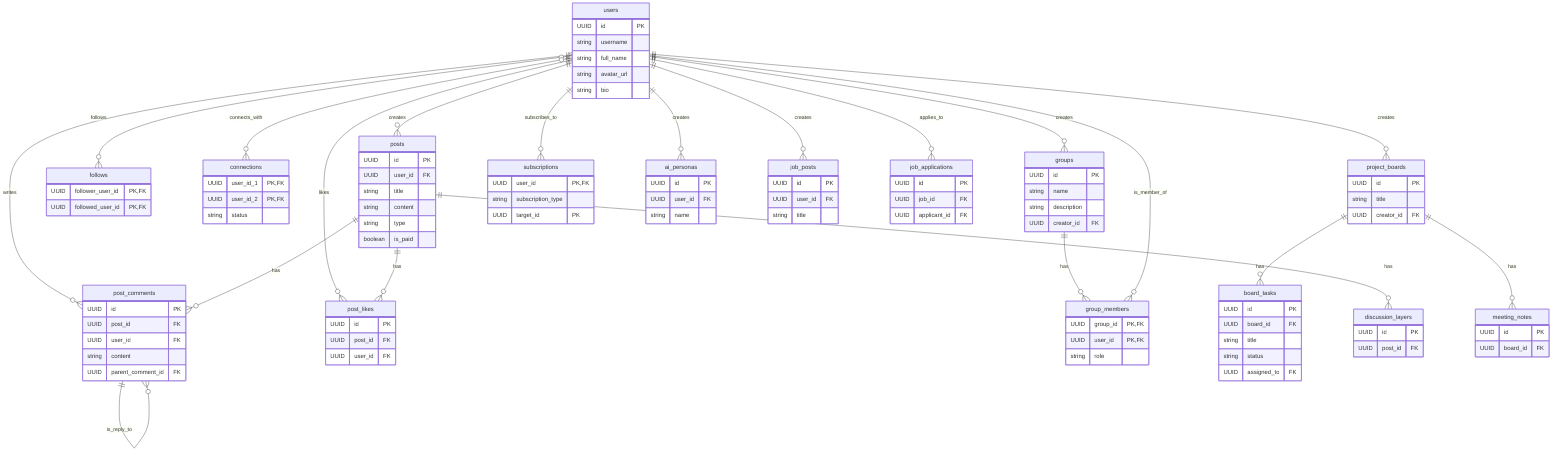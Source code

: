 ---
config:
  theme: mc
---
erDiagram
    users {
        UUID id PK
        string username
        string full_name
        string avatar_url
        string bio
    }
    posts {
        UUID id PK
        UUID user_id FK
        string title
        string content
        string type
        boolean is_paid
    }
    post_comments {
        UUID id PK
        UUID post_id FK
        UUID user_id FK
        string content
        UUID parent_comment_id FK
    }
    post_likes {
        UUID id PK
        UUID post_id FK
        UUID user_id FK
    }
    follows {
        UUID follower_user_id PK,FK
        UUID followed_user_id PK,FK
    }
    connections {
        UUID user_id_1 PK,FK
        UUID user_id_2 PK,FK
        string status
    }
    groups {
        UUID id PK
        string name
        string description
        UUID creator_id FK
    }
    group_members {
        UUID group_id PK,FK
        UUID user_id PK,FK
        string role
    }
    project_boards {
        UUID id PK
        string title
        UUID creator_id FK
    }
    board_tasks {
        UUID id PK
        UUID board_id FK
        string title
        string status
        UUID assigned_to FK
    }
    users ||--o{ posts : "creates"
    users ||--o{ post_comments : "writes"
    users ||--o{ post_likes : "likes"
    users ||--o{ subscriptions : "subscribes_to"
    users ||--o{ groups : "creates"
    users ||--o{ project_boards : "creates"
    users ||--o{ ai_personas : "creates"
    users ||--o{ job_posts : "creates"
    users ||--o{ job_applications : "applies_to"
    posts ||--o{ post_comments : "has"
    posts ||--o{ post_likes : "has"
    posts ||--o{ discussion_layers : "has"
    post_comments ||--o{ post_comments : "is_reply_to"
    groups ||--o{ group_members : "has"
    users ||--o{ group_members : "is_member_of"
    project_boards ||--o{ board_tasks : "has"
    project_boards ||--o{ meeting_notes : "has"
    subscriptions {
        UUID user_id PK,FK
        string subscription_type
        UUID target_id PK
    }
    ai_personas {
        UUID id PK
        UUID user_id FK
        string name
    }
    job_posts {
        UUID id PK
        UUID user_id FK
        string title
    }
    job_applications {
        UUID id PK
        UUID job_id FK
        UUID applicant_id FK
    }
    discussion_layers {
        UUID id PK
        UUID post_id FK
    }
    meeting_notes {
        UUID id PK
        UUID board_id FK
    }
    users }o--o{ follows : "follows"
    users }o--o{ connections : "connects_with"